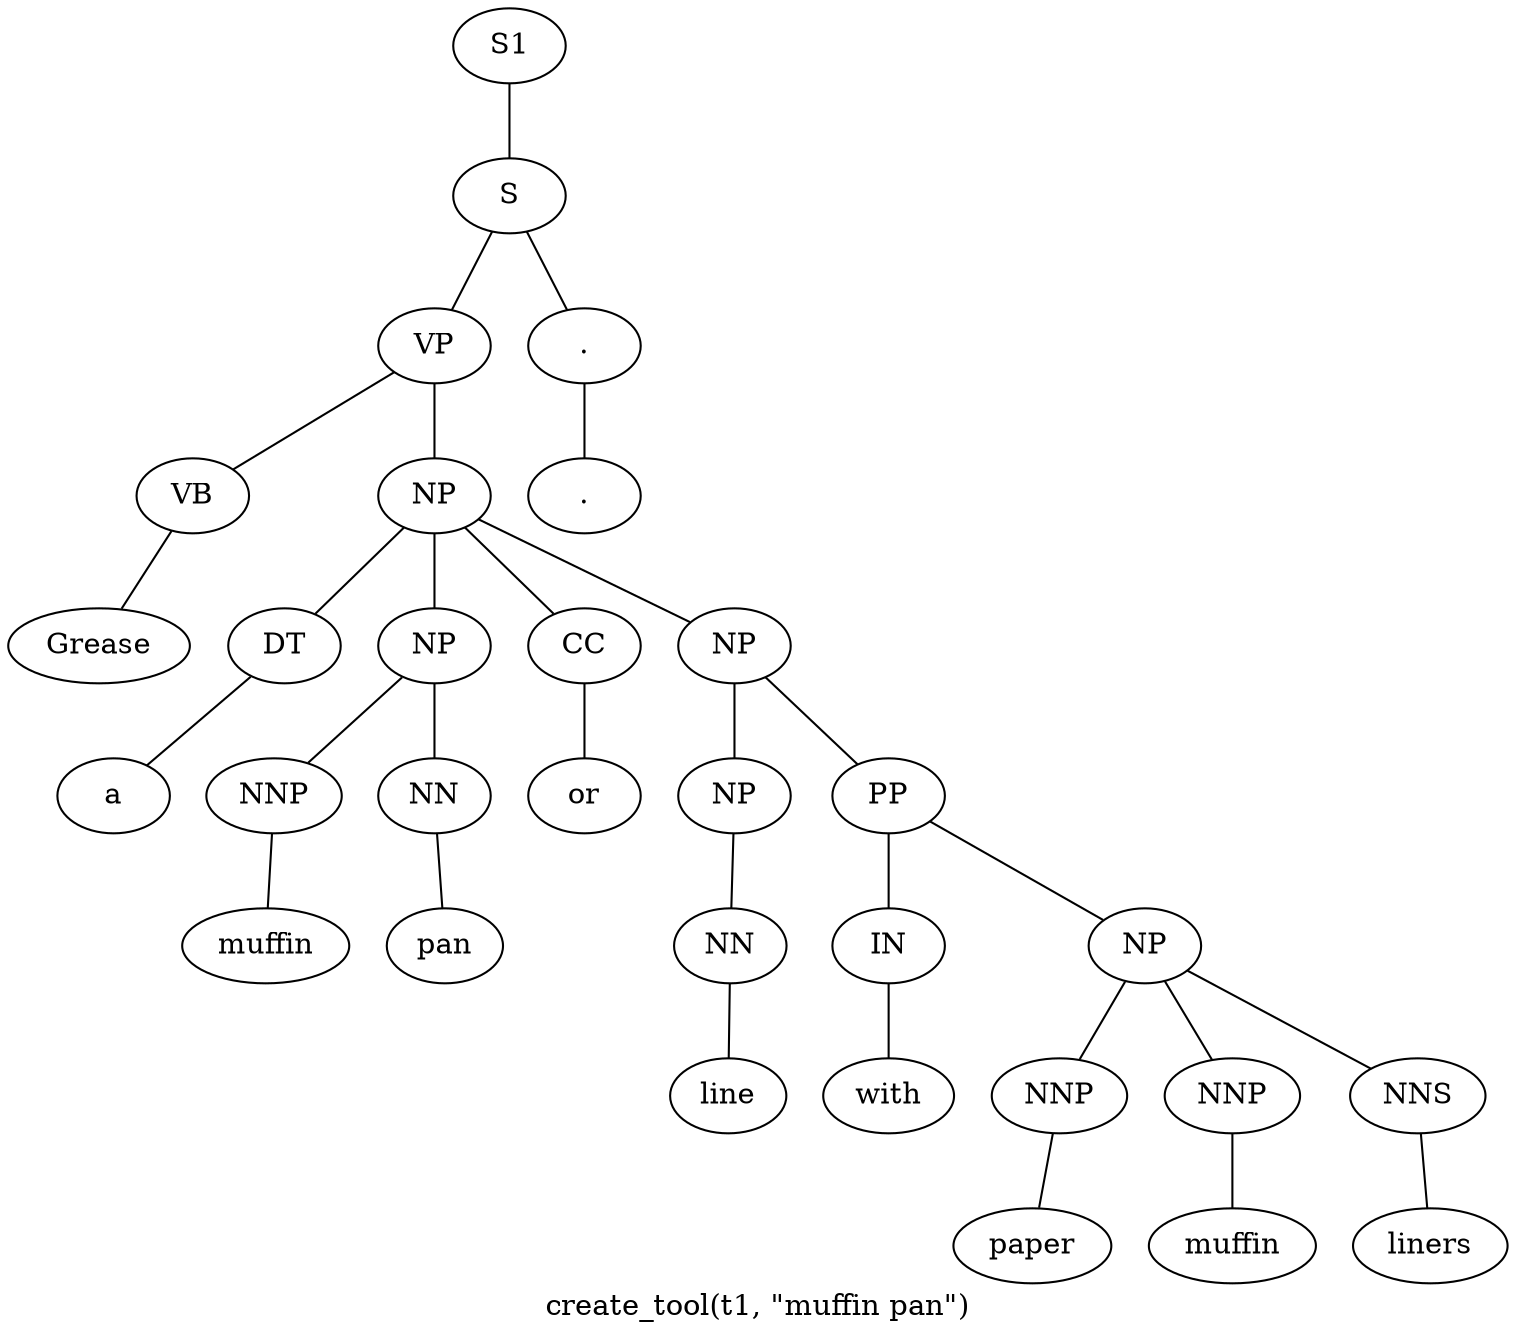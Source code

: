 graph SyntaxGraph {
	label = "create_tool(t1, \"muffin pan\")";
	Node0 [label="S1"];
	Node1 [label="S"];
	Node2 [label="VP"];
	Node3 [label="VB"];
	Node4 [label="Grease"];
	Node5 [label="NP"];
	Node6 [label="DT"];
	Node7 [label="a"];
	Node8 [label="NP"];
	Node9 [label="NNP"];
	Node10 [label="muffin"];
	Node11 [label="NN"];
	Node12 [label="pan"];
	Node13 [label="CC"];
	Node14 [label="or"];
	Node15 [label="NP"];
	Node16 [label="NP"];
	Node17 [label="NN"];
	Node18 [label="line"];
	Node19 [label="PP"];
	Node20 [label="IN"];
	Node21 [label="with"];
	Node22 [label="NP"];
	Node23 [label="NNP"];
	Node24 [label="paper"];
	Node25 [label="NNP"];
	Node26 [label="muffin"];
	Node27 [label="NNS"];
	Node28 [label="liners"];
	Node29 [label="."];
	Node30 [label="."];

	Node0 -- Node1;
	Node1 -- Node2;
	Node1 -- Node29;
	Node2 -- Node3;
	Node2 -- Node5;
	Node3 -- Node4;
	Node5 -- Node6;
	Node5 -- Node8;
	Node5 -- Node13;
	Node5 -- Node15;
	Node6 -- Node7;
	Node8 -- Node9;
	Node8 -- Node11;
	Node9 -- Node10;
	Node11 -- Node12;
	Node13 -- Node14;
	Node15 -- Node16;
	Node15 -- Node19;
	Node16 -- Node17;
	Node17 -- Node18;
	Node19 -- Node20;
	Node19 -- Node22;
	Node20 -- Node21;
	Node22 -- Node23;
	Node22 -- Node25;
	Node22 -- Node27;
	Node23 -- Node24;
	Node25 -- Node26;
	Node27 -- Node28;
	Node29 -- Node30;
}